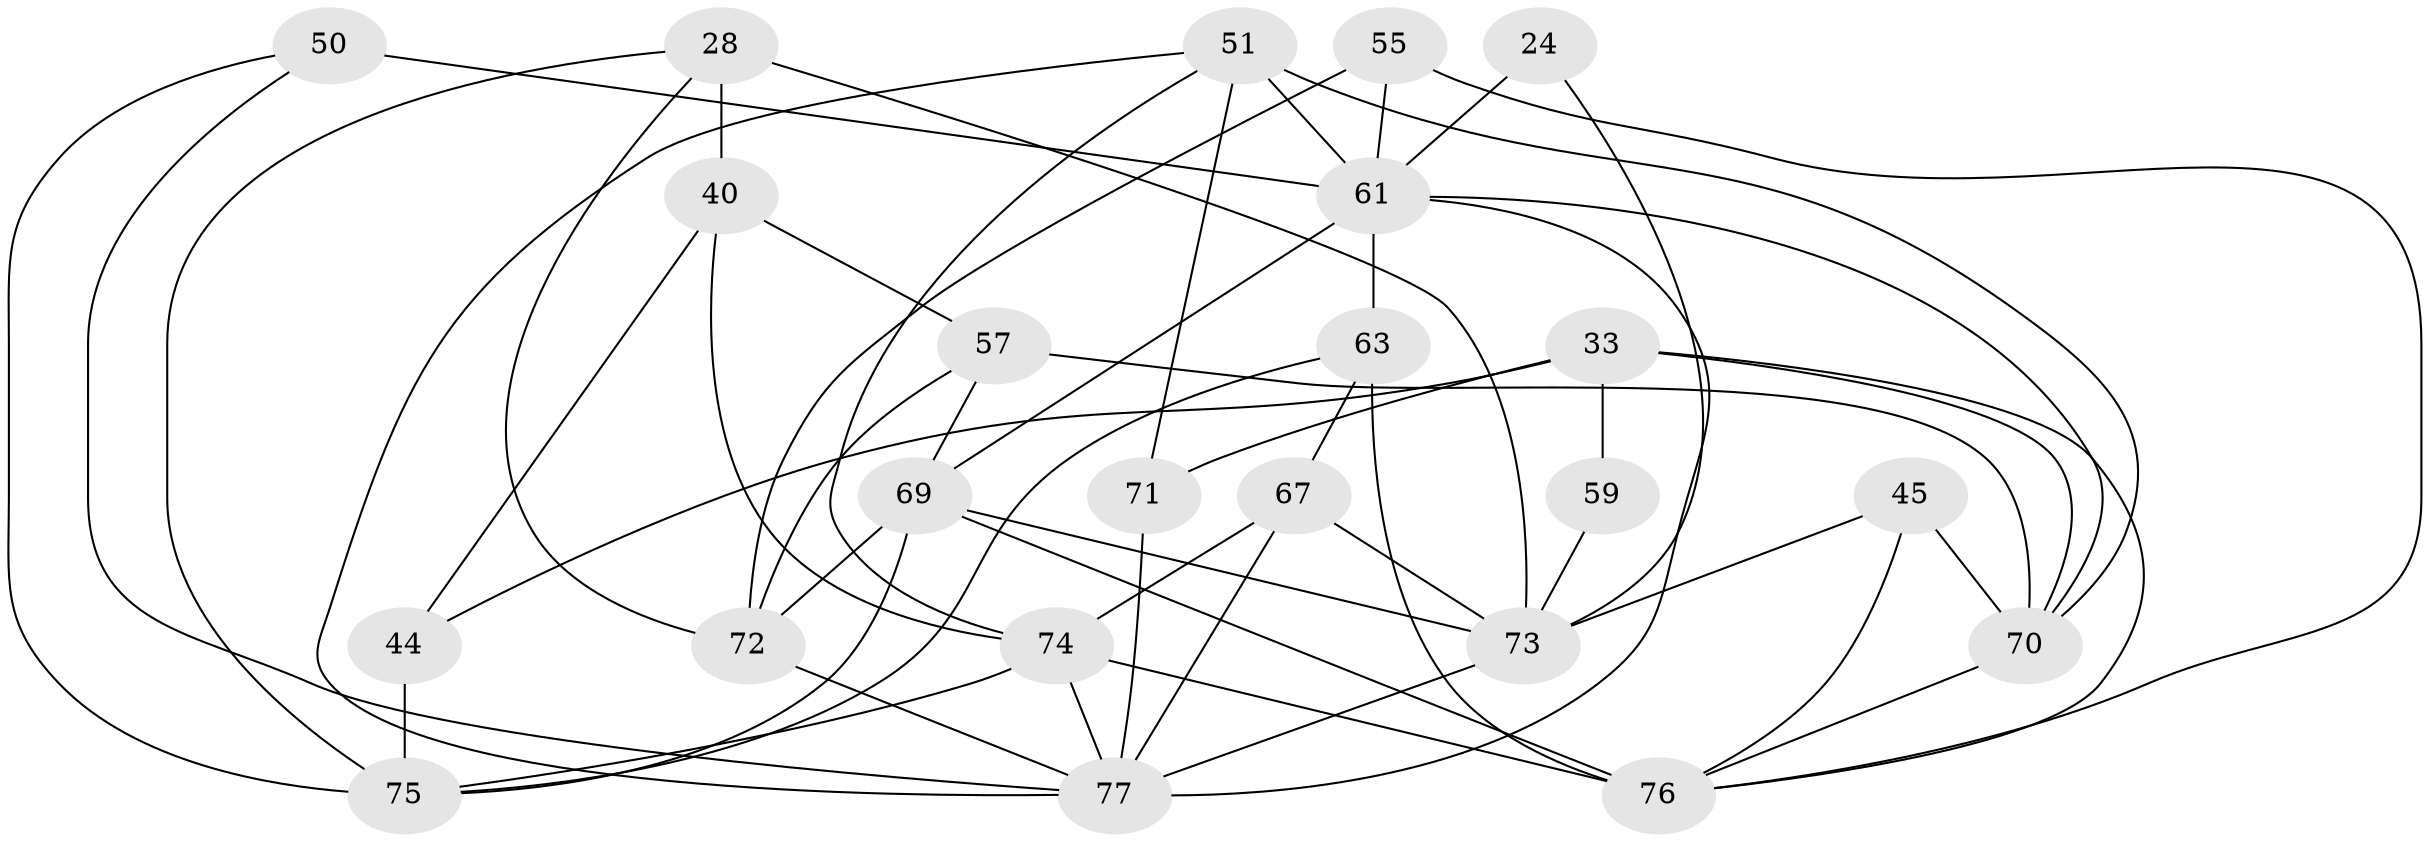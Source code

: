 // original degree distribution, {4: 1.0}
// Generated by graph-tools (version 1.1) at 2025/03/03/04/25 22:03:35]
// undirected, 23 vertices, 54 edges
graph export_dot {
graph [start="1"]
  node [color=gray90,style=filled];
  24;
  28 [super="+27"];
  33 [super="+9"];
  40 [super="+3+4"];
  44 [super="+26"];
  45 [super="+17"];
  50;
  51 [super="+29+18"];
  55;
  57 [super="+10"];
  59;
  61 [super="+43+39"];
  63 [super="+41+15"];
  67 [super="+64"];
  69 [super="+35+68"];
  70 [super="+62"];
  71;
  72 [super="+32+60"];
  73 [super="+16+58+20"];
  74 [super="+11+34+42+49"];
  75 [super="+6+8"];
  76 [super="+48+47"];
  77 [super="+54+66"];
  24 -- 61 [weight=3];
  24 -- 73;
  28 -- 40 [weight=2];
  28 -- 75;
  28 -- 72 [weight=2];
  28 -- 73 [weight=3];
  33 -- 59 [weight=2];
  33 -- 44 [weight=2];
  33 -- 70;
  33 -- 71;
  33 -- 76 [weight=2];
  40 -- 57 [weight=2];
  40 -- 44;
  40 -- 74 [weight=3];
  44 -- 75 [weight=3];
  45 -- 73 [weight=4];
  45 -- 70;
  45 -- 76;
  50 -- 75;
  50 -- 61 [weight=2];
  50 -- 77;
  51 -- 71;
  51 -- 70;
  51 -- 61 [weight=5];
  51 -- 74 [weight=2];
  51 -- 77;
  55 -- 72;
  55 -- 76;
  55 -- 61 [weight=2];
  57 -- 69;
  57 -- 72;
  57 -- 70 [weight=2];
  59 -- 73 [weight=2];
  61 -- 63 [weight=4];
  61 -- 69 [weight=2];
  61 -- 77;
  61 -- 70;
  63 -- 75;
  63 -- 67;
  63 -- 76 [weight=2];
  67 -- 74 [weight=2];
  67 -- 73;
  67 -- 77 [weight=2];
  69 -- 72 [weight=2];
  69 -- 75;
  69 -- 73 [weight=2];
  69 -- 76 [weight=2];
  70 -- 76 [weight=2];
  71 -- 77 [weight=2];
  72 -- 77 [weight=4];
  73 -- 77 [weight=3];
  74 -- 75;
  74 -- 76 [weight=2];
  74 -- 77 [weight=2];
}
